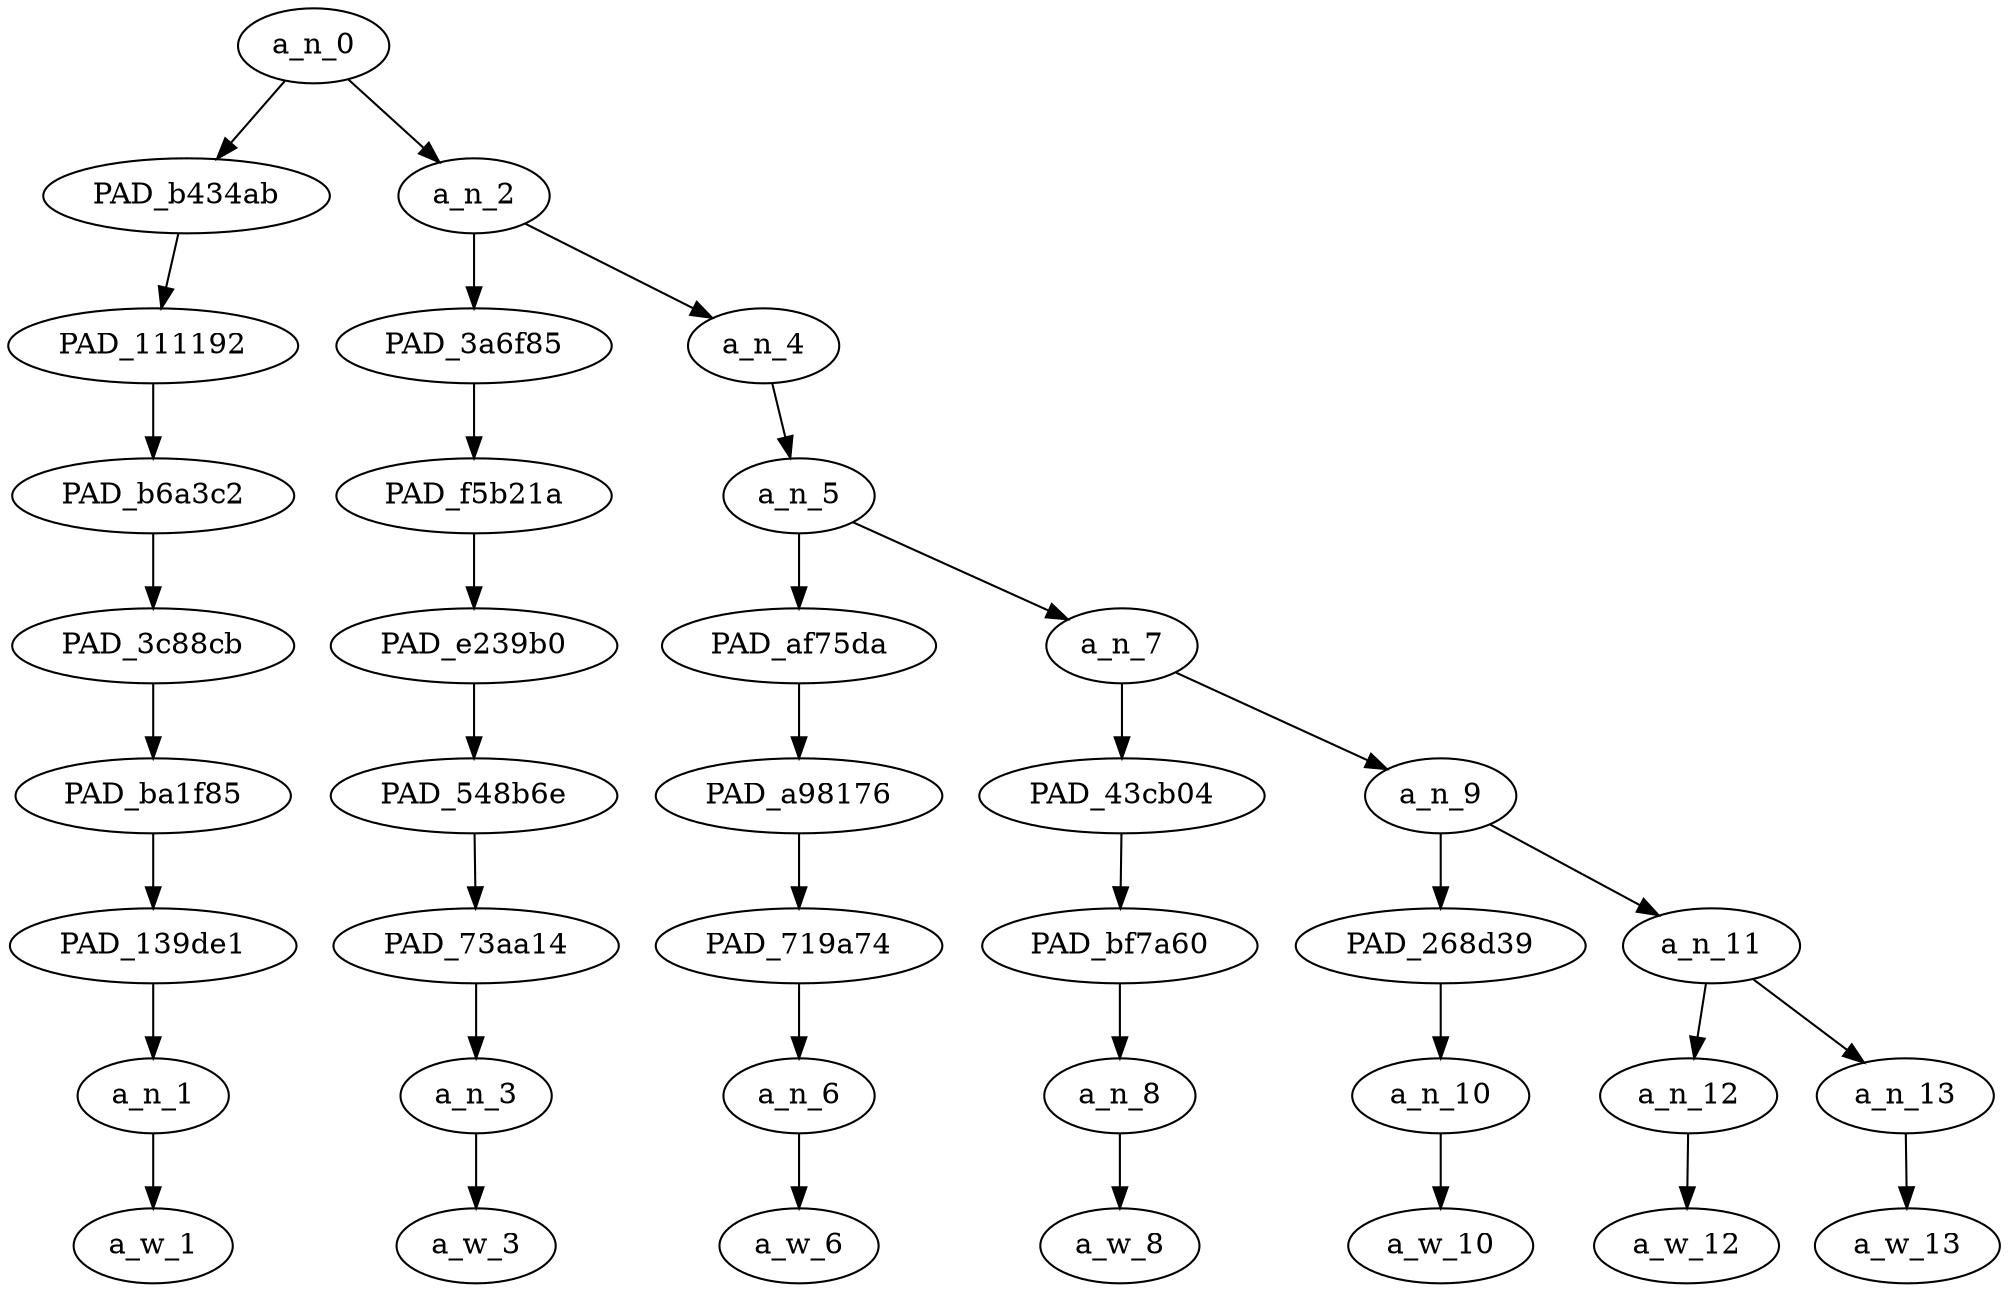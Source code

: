 strict digraph "" {
	a_n_0	[div_dir=1,
		index=0,
		level=8,
		pos="0.984375,8!",
		text_span="[0, 1, 2, 3, 4, 5, 6]",
		value=1.00000000];
	PAD_b434ab	[div_dir=1,
		index=0,
		level=7,
		pos="0.0,7!",
		text_span="[0]",
		value=0.09065020];
	a_n_0 -> PAD_b434ab;
	a_n_2	[div_dir=1,
		index=1,
		level=7,
		pos="1.96875,7!",
		text_span="[1, 2, 3, 4, 5, 6]",
		value=0.90899438];
	a_n_0 -> a_n_2;
	PAD_111192	[div_dir=1,
		index=0,
		level=6,
		pos="0.0,6!",
		text_span="[0]",
		value=0.09065020];
	PAD_b434ab -> PAD_111192;
	PAD_b6a3c2	[div_dir=1,
		index=0,
		level=5,
		pos="0.0,5!",
		text_span="[0]",
		value=0.09065020];
	PAD_111192 -> PAD_b6a3c2;
	PAD_3c88cb	[div_dir=1,
		index=0,
		level=4,
		pos="0.0,4!",
		text_span="[0]",
		value=0.09065020];
	PAD_b6a3c2 -> PAD_3c88cb;
	PAD_ba1f85	[div_dir=1,
		index=0,
		level=3,
		pos="0.0,3!",
		text_span="[0]",
		value=0.09065020];
	PAD_3c88cb -> PAD_ba1f85;
	PAD_139de1	[div_dir=1,
		index=0,
		level=2,
		pos="0.0,2!",
		text_span="[0]",
		value=0.09065020];
	PAD_ba1f85 -> PAD_139de1;
	a_n_1	[div_dir=1,
		index=0,
		level=1,
		pos="0.0,1!",
		text_span="[0]",
		value=0.09065020];
	PAD_139de1 -> a_n_1;
	a_w_1	[div_dir=0,
		index=0,
		level=0,
		pos="0,0!",
		text_span="[0]",
		value=i];
	a_n_1 -> a_w_1;
	PAD_3a6f85	[div_dir=-1,
		index=1,
		level=6,
		pos="1.0,6!",
		text_span="[1]",
		value=0.13643196];
	a_n_2 -> PAD_3a6f85;
	a_n_4	[div_dir=1,
		index=2,
		level=6,
		pos="2.9375,6!",
		text_span="[2, 3, 4, 5, 6]",
		value=0.77228926];
	a_n_2 -> a_n_4;
	PAD_f5b21a	[div_dir=-1,
		index=1,
		level=5,
		pos="1.0,5!",
		text_span="[1]",
		value=0.13643196];
	PAD_3a6f85 -> PAD_f5b21a;
	PAD_e239b0	[div_dir=-1,
		index=1,
		level=4,
		pos="1.0,4!",
		text_span="[1]",
		value=0.13643196];
	PAD_f5b21a -> PAD_e239b0;
	PAD_548b6e	[div_dir=-1,
		index=1,
		level=3,
		pos="1.0,3!",
		text_span="[1]",
		value=0.13643196];
	PAD_e239b0 -> PAD_548b6e;
	PAD_73aa14	[div_dir=-1,
		index=1,
		level=2,
		pos="1.0,2!",
		text_span="[1]",
		value=0.13643196];
	PAD_548b6e -> PAD_73aa14;
	a_n_3	[div_dir=-1,
		index=1,
		level=1,
		pos="1.0,1!",
		text_span="[1]",
		value=0.13643196];
	PAD_73aa14 -> a_n_3;
	a_w_3	[div_dir=0,
		index=1,
		level=0,
		pos="1,0!",
		text_span="[1]",
		value=guess];
	a_n_3 -> a_w_3;
	a_n_5	[div_dir=1,
		index=2,
		level=5,
		pos="2.9375,5!",
		text_span="[2, 3, 4, 5, 6]",
		value=0.77157728];
	a_n_4 -> a_n_5;
	PAD_af75da	[div_dir=1,
		index=2,
		level=4,
		pos="2.0,4!",
		text_span="[2]",
		value=0.09503852];
	a_n_5 -> PAD_af75da;
	a_n_7	[div_dir=1,
		index=3,
		level=4,
		pos="3.875,4!",
		text_span="[3, 4, 5, 6]",
		value=0.67582679];
	a_n_5 -> a_n_7;
	PAD_a98176	[div_dir=1,
		index=2,
		level=3,
		pos="2.0,3!",
		text_span="[2]",
		value=0.09503852];
	PAD_af75da -> PAD_a98176;
	PAD_719a74	[div_dir=1,
		index=2,
		level=2,
		pos="2.0,2!",
		text_span="[2]",
		value=0.09503852];
	PAD_a98176 -> PAD_719a74;
	a_n_6	[div_dir=1,
		index=2,
		level=1,
		pos="2.0,1!",
		text_span="[2]",
		value=0.09503852];
	PAD_719a74 -> a_n_6;
	a_w_6	[div_dir=0,
		index=2,
		level=0,
		pos="2,0!",
		text_span="[2]",
		value=i1];
	a_n_6 -> a_w_6;
	PAD_43cb04	[div_dir=1,
		index=3,
		level=3,
		pos="3.0,3!",
		text_span="[3]",
		value=0.12403996];
	a_n_7 -> PAD_43cb04;
	a_n_9	[div_dir=1,
		index=4,
		level=3,
		pos="4.75,3!",
		text_span="[4, 5, 6]",
		value=0.55128831];
	a_n_7 -> a_n_9;
	PAD_bf7a60	[div_dir=1,
		index=3,
		level=2,
		pos="3.0,2!",
		text_span="[3]",
		value=0.12403996];
	PAD_43cb04 -> PAD_bf7a60;
	a_n_8	[div_dir=1,
		index=3,
		level=1,
		pos="3.0,1!",
		text_span="[3]",
		value=0.12403996];
	PAD_bf7a60 -> a_n_8;
	a_w_8	[div_dir=0,
		index=3,
		level=0,
		pos="3,0!",
		text_span="[3]",
		value=get];
	a_n_8 -> a_w_8;
	PAD_268d39	[div_dir=1,
		index=4,
		level=2,
		pos="4.0,2!",
		text_span="[4]",
		value=0.32306567];
	a_n_9 -> PAD_268d39;
	a_n_11	[div_dir=-1,
		index=5,
		level=2,
		pos="5.5,2!",
		text_span="[5, 6]",
		value=0.22789065];
	a_n_9 -> a_n_11;
	a_n_10	[div_dir=1,
		index=4,
		level=1,
		pos="4.0,1!",
		text_span="[4]",
		value=0.32306567];
	PAD_268d39 -> a_n_10;
	a_w_10	[div_dir=0,
		index=4,
		level=0,
		pos="4,0!",
		text_span="[4]",
		value=raped];
	a_n_10 -> a_w_10;
	a_n_12	[div_dir=1,
		index=5,
		level=1,
		pos="5.0,1!",
		text_span="[5]",
		value=0.09733310];
	a_n_11 -> a_n_12;
	a_n_13	[div_dir=-1,
		index=6,
		level=1,
		pos="6.0,1!",
		text_span="[6]",
		value=0.13048861];
	a_n_11 -> a_n_13;
	a_w_12	[div_dir=0,
		index=5,
		level=0,
		pos="5,0!",
		text_span="[5]",
		value=a];
	a_n_12 -> a_w_12;
	a_w_13	[div_dir=0,
		index=6,
		level=0,
		pos="6,0!",
		text_span="[6]",
		value=lot];
	a_n_13 -> a_w_13;
}
